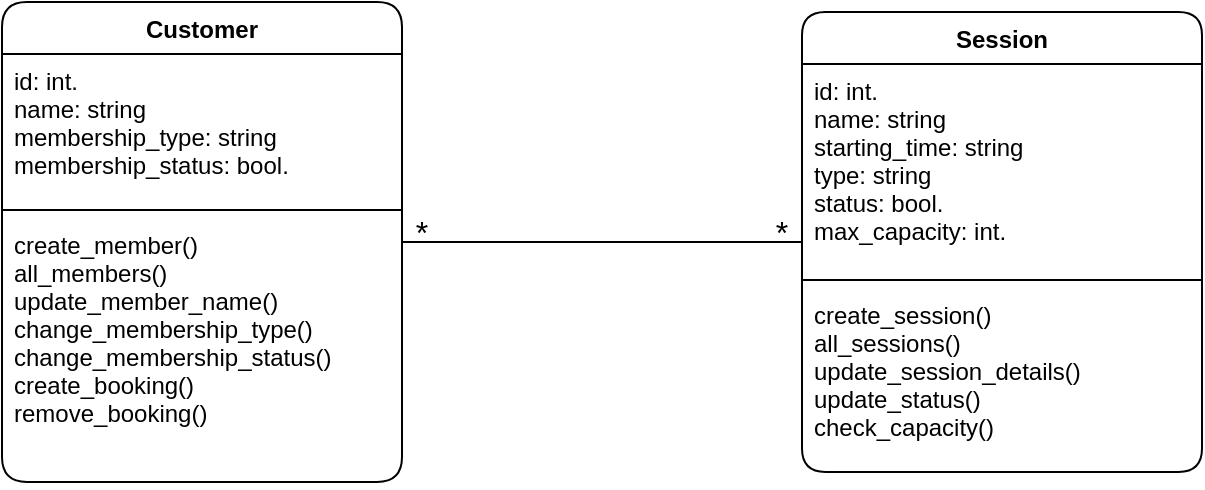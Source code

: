 <mxfile version="12.9.3" type="device"><diagram id="C5RBs43oDa-KdzZeNtuy" name="Page-1"><mxGraphModel dx="631" dy="453" grid="1" gridSize="10" guides="1" tooltips="1" connect="1" arrows="1" fold="1" page="1" pageScale="1" pageWidth="827" pageHeight="1169" math="0" shadow="0"><root><mxCell id="WIyWlLk6GJQsqaUBKTNV-0"/><mxCell id="WIyWlLk6GJQsqaUBKTNV-1" parent="WIyWlLk6GJQsqaUBKTNV-0"/><mxCell id="aRopnTyf794rdzpN3tWX-20" style="edgeStyle=orthogonalEdgeStyle;rounded=1;orthogonalLoop=1;jettySize=auto;html=1;jumpStyle=none;endArrow=none;endFill=0;strokeWidth=1;startArrow=none;startFill=0;" parent="WIyWlLk6GJQsqaUBKTNV-1" source="aRopnTyf794rdzpN3tWX-9" target="aRopnTyf794rdzpN3tWX-5" edge="1"><mxGeometry relative="1" as="geometry"/></mxCell><mxCell id="9Xy0NVVhqWytE899Kald-0" value="*" style="text;html=1;strokeColor=none;fillColor=none;align=center;verticalAlign=middle;whiteSpace=wrap;rounded=0;fontSize=16;" parent="WIyWlLk6GJQsqaUBKTNV-1" vertex="1"><mxGeometry x="310" y="540" width="40" height="20" as="geometry"/></mxCell><mxCell id="9Xy0NVVhqWytE899Kald-1" value="*" style="text;html=1;strokeColor=none;fillColor=none;align=center;verticalAlign=middle;whiteSpace=wrap;rounded=0;fontSize=16;" parent="WIyWlLk6GJQsqaUBKTNV-1" vertex="1"><mxGeometry x="490" y="540" width="40" height="20" as="geometry"/></mxCell><mxCell id="aRopnTyf794rdzpN3tWX-5" value="Customer" style="swimlane;fontStyle=1;align=center;verticalAlign=top;childLayout=stackLayout;horizontal=1;startSize=26;horizontalStack=0;resizeParent=1;resizeParentMax=0;resizeLast=0;collapsible=1;marginBottom=0;rounded=1;glass=0;comic=0;strokeWidth=1;gradientColor=none;swimlaneFillColor=#ffffff;arcSize=16;" parent="WIyWlLk6GJQsqaUBKTNV-1" vertex="1"><mxGeometry x="120" y="435" width="200" height="240" as="geometry"><mxRectangle x="414" y="160" width="90" height="26" as="alternateBounds"/></mxGeometry></mxCell><mxCell id="aRopnTyf794rdzpN3tWX-6" value="id: int.&#10;name: string&#10;membership_type: string&#10;membership_status: bool." style="text;strokeColor=none;fillColor=none;align=left;verticalAlign=top;spacingLeft=4;spacingRight=4;overflow=hidden;rotatable=0;points=[[0,0.5],[1,0.5]];portConstraint=eastwest;spacing=2;" parent="aRopnTyf794rdzpN3tWX-5" vertex="1"><mxGeometry y="26" width="200" height="74" as="geometry"/></mxCell><mxCell id="aRopnTyf794rdzpN3tWX-7" value="" style="line;strokeWidth=1;fillColor=none;align=left;verticalAlign=middle;spacingTop=-1;spacingLeft=3;spacingRight=3;rotatable=0;labelPosition=right;points=[];portConstraint=eastwest;" parent="aRopnTyf794rdzpN3tWX-5" vertex="1"><mxGeometry y="100" width="200" height="8" as="geometry"/></mxCell><mxCell id="aRopnTyf794rdzpN3tWX-8" value="create_member()&#10;all_members()&#10;update_member_name()&#10;change_membership_type()&#10;change_membership_status()&#10;create_booking()&#10;remove_booking()" style="text;strokeColor=none;fillColor=none;align=left;verticalAlign=top;spacingLeft=4;spacingRight=4;overflow=hidden;rotatable=0;points=[[0,0.5],[1,0.5]];portConstraint=eastwest;" parent="aRopnTyf794rdzpN3tWX-5" vertex="1"><mxGeometry y="108" width="200" height="132" as="geometry"/></mxCell><mxCell id="aRopnTyf794rdzpN3tWX-9" value="Session" style="swimlane;fontStyle=1;align=center;verticalAlign=top;childLayout=stackLayout;horizontal=1;startSize=26;horizontalStack=0;resizeParent=1;resizeParentMax=0;resizeLast=0;collapsible=1;marginBottom=0;rounded=1;glass=0;comic=0;strokeWidth=1;gradientColor=none;swimlaneFillColor=#ffffff;" parent="WIyWlLk6GJQsqaUBKTNV-1" vertex="1"><mxGeometry x="520" y="440" width="200" height="230" as="geometry"><mxRectangle x="160" y="100" width="80" height="26" as="alternateBounds"/></mxGeometry></mxCell><mxCell id="aRopnTyf794rdzpN3tWX-10" value="id: int.&#10;name: string&#10;starting_time: string&#10;type: string&#10;status: bool.&#10;max_capacity: int." style="text;strokeColor=none;fillColor=none;align=left;verticalAlign=top;spacingLeft=4;spacingRight=4;overflow=hidden;rotatable=0;points=[[0,0.5],[1,0.5]];portConstraint=eastwest;spacing=2;" parent="aRopnTyf794rdzpN3tWX-9" vertex="1"><mxGeometry y="26" width="200" height="104" as="geometry"/></mxCell><mxCell id="aRopnTyf794rdzpN3tWX-11" value="" style="line;strokeWidth=1;fillColor=none;align=left;verticalAlign=middle;spacingTop=-1;spacingLeft=3;spacingRight=3;rotatable=0;labelPosition=right;points=[];portConstraint=eastwest;" parent="aRopnTyf794rdzpN3tWX-9" vertex="1"><mxGeometry y="130" width="200" height="8" as="geometry"/></mxCell><mxCell id="aRopnTyf794rdzpN3tWX-12" value="create_session()&#10;all_sessions()&#10;update_session_details()&#10;update_status()&#10;check_capacity()" style="text;strokeColor=none;fillColor=none;align=left;verticalAlign=top;spacingLeft=4;spacingRight=4;overflow=hidden;rotatable=0;points=[[0,0.5],[1,0.5]];portConstraint=eastwest;" parent="aRopnTyf794rdzpN3tWX-9" vertex="1"><mxGeometry y="138" width="200" height="92" as="geometry"/></mxCell></root></mxGraphModel></diagram></mxfile>